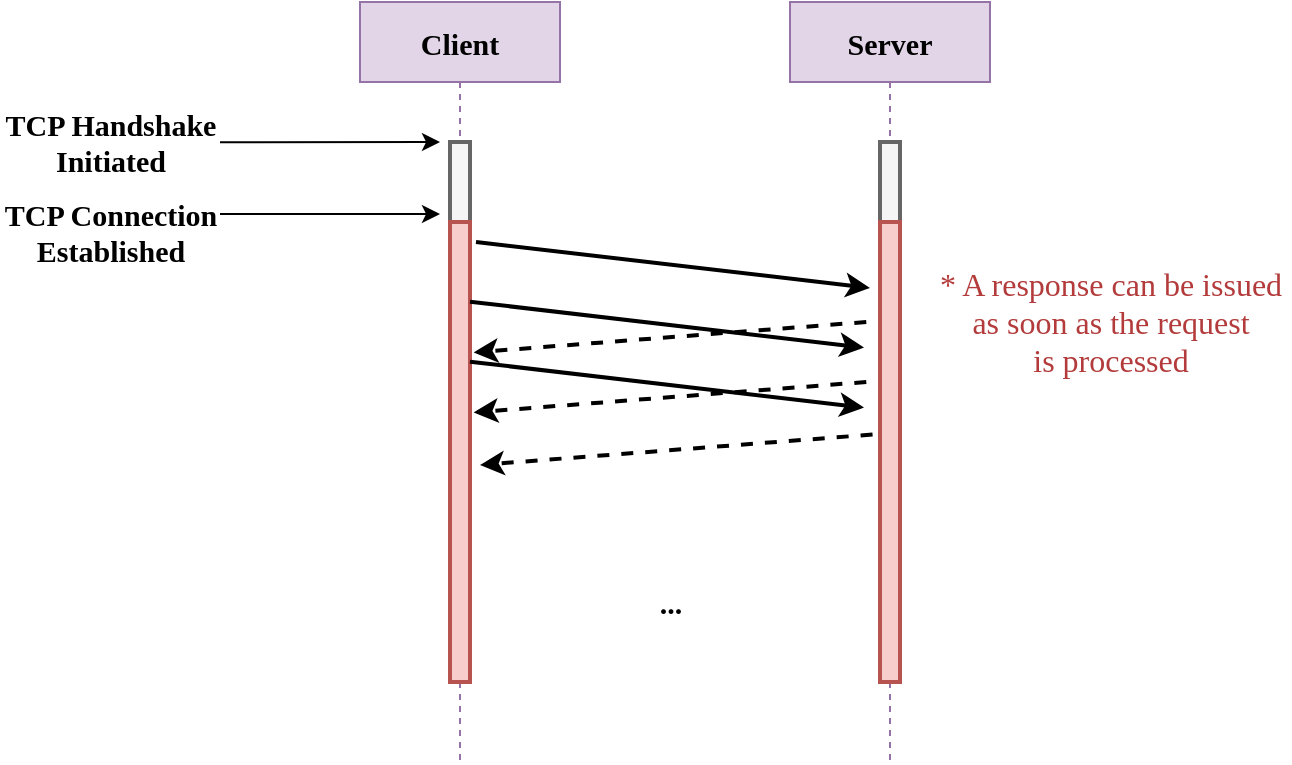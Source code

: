 <mxfile version="20.0.4" type="device"><diagram id="kgpKYQtTHZ0yAKxKKP6v" name="Page-1"><mxGraphModel dx="873" dy="455" grid="1" gridSize="10" guides="1" tooltips="1" connect="1" arrows="1" fold="1" page="1" pageScale="1" pageWidth="850" pageHeight="1100" math="0" shadow="0"><root><mxCell id="0"/><mxCell id="1" parent="0"/><mxCell id="3nuBFxr9cyL0pnOWT2aG-1" value="Client" style="shape=umlLifeline;perimeter=lifelinePerimeter;container=1;collapsible=0;recursiveResize=0;rounded=0;shadow=0;strokeWidth=1;fillColor=#e1d5e7;strokeColor=#9673a6;fontStyle=1;fontFamily=Ubuntu Condensed;fontSource=https%3A%2F%2Ffonts.googleapis.com%2Fcss%3Ffamily%3DUbuntu%2BCondensed;fontSize=15;" parent="1" vertex="1"><mxGeometry x="210" y="180" width="100" height="380" as="geometry"/></mxCell><mxCell id="3nuBFxr9cyL0pnOWT2aG-2" value="" style="points=[];perimeter=orthogonalPerimeter;rounded=0;shadow=0;strokeWidth=2;fillColor=#f5f5f5;strokeColor=#666666;fontColor=#333333;fontFamily=Ubuntu Condensed;fontSource=https%3A%2F%2Ffonts.googleapis.com%2Fcss%3Ffamily%3DUbuntu%2BCondensed;fontSize=15;" parent="3nuBFxr9cyL0pnOWT2aG-1" vertex="1"><mxGeometry x="45" y="70" width="10" height="270" as="geometry"/></mxCell><mxCell id="Wj-A9d42RCxFX4x_4i0x-10" value="" style="points=[];perimeter=orthogonalPerimeter;rounded=0;shadow=0;strokeWidth=2;fillColor=#f8cecc;strokeColor=#b85450;fontFamily=Ubuntu Condensed;fontSource=https%3A%2F%2Ffonts.googleapis.com%2Fcss%3Ffamily%3DUbuntu%2BCondensed;fontSize=15;" parent="3nuBFxr9cyL0pnOWT2aG-1" vertex="1"><mxGeometry x="45" y="110" width="10" height="230" as="geometry"/></mxCell><mxCell id="Wj-A9d42RCxFX4x_4i0x-28" value="" style="endArrow=classic;html=1;rounded=0;fontSize=15;strokeWidth=1;fontFamily=Ubuntu Condensed;fontSource=https%3A%2F%2Ffonts.googleapis.com%2Fcss%3Ffamily%3DUbuntu%2BCondensed;" parent="3nuBFxr9cyL0pnOWT2aG-1" edge="1"><mxGeometry width="50" height="50" relative="1" as="geometry"><mxPoint x="-70" y="70.13" as="sourcePoint"/><mxPoint x="40" y="70" as="targetPoint"/></mxGeometry></mxCell><mxCell id="3nuBFxr9cyL0pnOWT2aG-5" value="Server" style="shape=umlLifeline;perimeter=lifelinePerimeter;container=1;collapsible=0;recursiveResize=0;rounded=0;shadow=0;strokeWidth=1;fillColor=#e1d5e7;strokeColor=#9673a6;fontStyle=1;fontFamily=Ubuntu Condensed;fontSource=https%3A%2F%2Ffonts.googleapis.com%2Fcss%3Ffamily%3DUbuntu%2BCondensed;fontSize=15;" parent="1" vertex="1"><mxGeometry x="425" y="180" width="100" height="380" as="geometry"/></mxCell><mxCell id="3nuBFxr9cyL0pnOWT2aG-6" value="" style="points=[];perimeter=orthogonalPerimeter;rounded=0;shadow=0;strokeWidth=2;fillColor=#f5f5f5;fontColor=#333333;strokeColor=#666666;fontFamily=Ubuntu Condensed;fontSource=https%3A%2F%2Ffonts.googleapis.com%2Fcss%3Ffamily%3DUbuntu%2BCondensed;fontSize=15;" parent="3nuBFxr9cyL0pnOWT2aG-5" vertex="1"><mxGeometry x="45" y="70" width="10" height="270" as="geometry"/></mxCell><mxCell id="Wj-A9d42RCxFX4x_4i0x-29" value="" style="points=[];perimeter=orthogonalPerimeter;rounded=0;shadow=0;strokeWidth=2;fillColor=#f8cecc;strokeColor=#b85450;fontFamily=Ubuntu Condensed;fontSource=https%3A%2F%2Ffonts.googleapis.com%2Fcss%3Ffamily%3DUbuntu%2BCondensed;fontSize=15;" parent="3nuBFxr9cyL0pnOWT2aG-5" vertex="1"><mxGeometry x="45" y="110" width="10" height="230" as="geometry"/></mxCell><mxCell id="Wj-A9d42RCxFX4x_4i0x-3" value="" style="endArrow=classic;html=1;rounded=0;exitX=1.3;exitY=0.065;exitDx=0;exitDy=0;exitPerimeter=0;entryX=-0.5;entryY=0.139;entryDx=0;entryDy=0;entryPerimeter=0;strokeWidth=2;fontFamily=Ubuntu Condensed;fontSource=https%3A%2F%2Ffonts.googleapis.com%2Fcss%3Ffamily%3DUbuntu%2BCondensed;fontSize=15;" parent="1" edge="1"><mxGeometry width="50" height="50" relative="1" as="geometry"><mxPoint x="265" y="329.85" as="sourcePoint"/><mxPoint x="462" y="352.79" as="targetPoint"/></mxGeometry></mxCell><mxCell id="Wj-A9d42RCxFX4x_4i0x-2" value="" style="endArrow=classic;html=1;rounded=0;exitX=1.3;exitY=0.065;exitDx=0;exitDy=0;exitPerimeter=0;entryX=-0.5;entryY=0.139;entryDx=0;entryDy=0;entryPerimeter=0;strokeWidth=2;fontFamily=Ubuntu Condensed;fontSource=https%3A%2F%2Ffonts.googleapis.com%2Fcss%3Ffamily%3DUbuntu%2BCondensed;fontSize=15;" parent="1" edge="1"><mxGeometry width="50" height="50" relative="1" as="geometry"><mxPoint x="268" y="300" as="sourcePoint"/><mxPoint x="465" y="322.94" as="targetPoint"/></mxGeometry></mxCell><mxCell id="Wj-A9d42RCxFX4x_4i0x-4" value="" style="endArrow=classic;html=1;rounded=0;exitX=1.3;exitY=0.065;exitDx=0;exitDy=0;exitPerimeter=0;entryX=-0.5;entryY=0.139;entryDx=0;entryDy=0;entryPerimeter=0;strokeWidth=2;fontFamily=Ubuntu Condensed;fontSource=https%3A%2F%2Ffonts.googleapis.com%2Fcss%3Ffamily%3DUbuntu%2BCondensed;fontSize=15;" parent="1" edge="1"><mxGeometry width="50" height="50" relative="1" as="geometry"><mxPoint x="265" y="359.85" as="sourcePoint"/><mxPoint x="462" y="382.79" as="targetPoint"/></mxGeometry></mxCell><mxCell id="Wj-A9d42RCxFX4x_4i0x-13" value="" style="endArrow=classic;html=1;rounded=0;exitX=-0.372;exitY=0.462;exitDx=0;exitDy=0;exitPerimeter=0;entryX=-0.5;entryY=0.139;entryDx=0;entryDy=0;entryPerimeter=0;strokeWidth=2;dashed=1;fontFamily=Ubuntu Condensed;fontSource=https%3A%2F%2Ffonts.googleapis.com%2Fcss%3Ffamily%3DUbuntu%2BCondensed;fontSize=15;" parent="1" edge="1" source="Wj-A9d42RCxFX4x_4i0x-29"><mxGeometry width="50" height="50" relative="1" as="geometry"><mxPoint x="467" y="388.53" as="sourcePoint"/><mxPoint x="270" y="411.47" as="targetPoint"/></mxGeometry></mxCell><mxCell id="Wj-A9d42RCxFX4x_4i0x-21" value="TCP Handshake&lt;br style=&quot;font-size: 15px;&quot;&gt;Initiated" style="text;html=1;align=center;verticalAlign=middle;resizable=0;points=[];autosize=1;strokeColor=none;fillColor=none;fontStyle=1;fontFamily=Ubuntu Condensed;fontSource=https%3A%2F%2Ffonts.googleapis.com%2Fcss%3Ffamily%3DUbuntu%2BCondensed;fontSize=15;" parent="1" vertex="1"><mxGeometry x="30" y="225" width="110" height="50" as="geometry"/></mxCell><mxCell id="Wj-A9d42RCxFX4x_4i0x-22" value="TCP Connection&lt;br style=&quot;font-size: 15px;&quot;&gt;Established" style="text;html=1;align=center;verticalAlign=middle;resizable=0;points=[];autosize=1;strokeColor=none;fillColor=none;fontStyle=1;fontFamily=Ubuntu Condensed;fontSource=https%3A%2F%2Ffonts.googleapis.com%2Fcss%3Ffamily%3DUbuntu%2BCondensed;fontSize=15;" parent="1" vertex="1"><mxGeometry x="30" y="270" width="110" height="50" as="geometry"/></mxCell><mxCell id="Wj-A9d42RCxFX4x_4i0x-24" value="&lt;b style=&quot;font-size: 15px;&quot;&gt;&lt;font style=&quot;font-size: 15px;&quot;&gt;...&lt;/font&gt;&lt;/b&gt;" style="text;html=1;align=center;verticalAlign=middle;resizable=0;points=[];autosize=1;strokeColor=none;fillColor=none;fontFamily=Ubuntu Condensed;fontSource=https%3A%2F%2Ffonts.googleapis.com%2Fcss%3Ffamily%3DUbuntu%2BCondensed;fontSize=15;" parent="1" vertex="1"><mxGeometry x="350" y="465" width="30" height="30" as="geometry"/></mxCell><mxCell id="Wj-A9d42RCxFX4x_4i0x-27" value="" style="endArrow=classic;html=1;rounded=0;fontSize=15;strokeWidth=1;fontFamily=Ubuntu Condensed;fontSource=https%3A%2F%2Ffonts.googleapis.com%2Fcss%3Ffamily%3DUbuntu%2BCondensed;" parent="1" edge="1"><mxGeometry width="50" height="50" relative="1" as="geometry"><mxPoint x="140" y="286" as="sourcePoint"/><mxPoint x="250" y="286" as="targetPoint"/></mxGeometry></mxCell><mxCell id="gKBnM2v74l35iFJ5gL5j-1" value="&lt;font style=&quot;font-size: 16px;&quot; color=&quot;#b33b3b&quot;&gt;* A response can be issued&lt;br&gt;as soon as the request&lt;br&gt;is processed&lt;/font&gt;" style="text;html=1;align=center;verticalAlign=middle;resizable=0;points=[];autosize=1;strokeColor=none;fillColor=none;fontSize=15;fontFamily=Ubuntu Condensed;fontColor=#000000;" vertex="1" parent="1"><mxGeometry x="495" y="305" width="180" height="70" as="geometry"/></mxCell><mxCell id="gKBnM2v74l35iFJ5gL5j-3" value="" style="endArrow=classic;html=1;rounded=0;exitX=-0.372;exitY=0.462;exitDx=0;exitDy=0;exitPerimeter=0;entryX=-0.5;entryY=0.139;entryDx=0;entryDy=0;entryPerimeter=0;strokeWidth=2;dashed=1;fontFamily=Ubuntu Condensed;fontSource=https%3A%2F%2Ffonts.googleapis.com%2Fcss%3Ffamily%3DUbuntu%2BCondensed;fontSize=15;" edge="1" parent="1"><mxGeometry width="50" height="50" relative="1" as="geometry"><mxPoint x="463.14" y="370" as="sourcePoint"/><mxPoint x="266.86" y="385.21" as="targetPoint"/></mxGeometry></mxCell><mxCell id="gKBnM2v74l35iFJ5gL5j-4" value="" style="endArrow=classic;html=1;rounded=0;exitX=-0.372;exitY=0.462;exitDx=0;exitDy=0;exitPerimeter=0;entryX=-0.5;entryY=0.139;entryDx=0;entryDy=0;entryPerimeter=0;strokeWidth=2;dashed=1;fontFamily=Ubuntu Condensed;fontSource=https%3A%2F%2Ffonts.googleapis.com%2Fcss%3Ffamily%3DUbuntu%2BCondensed;fontSize=15;" edge="1" parent="1"><mxGeometry width="50" height="50" relative="1" as="geometry"><mxPoint x="463.14" y="340" as="sourcePoint"/><mxPoint x="266.86" y="355.21" as="targetPoint"/></mxGeometry></mxCell></root></mxGraphModel></diagram></mxfile>